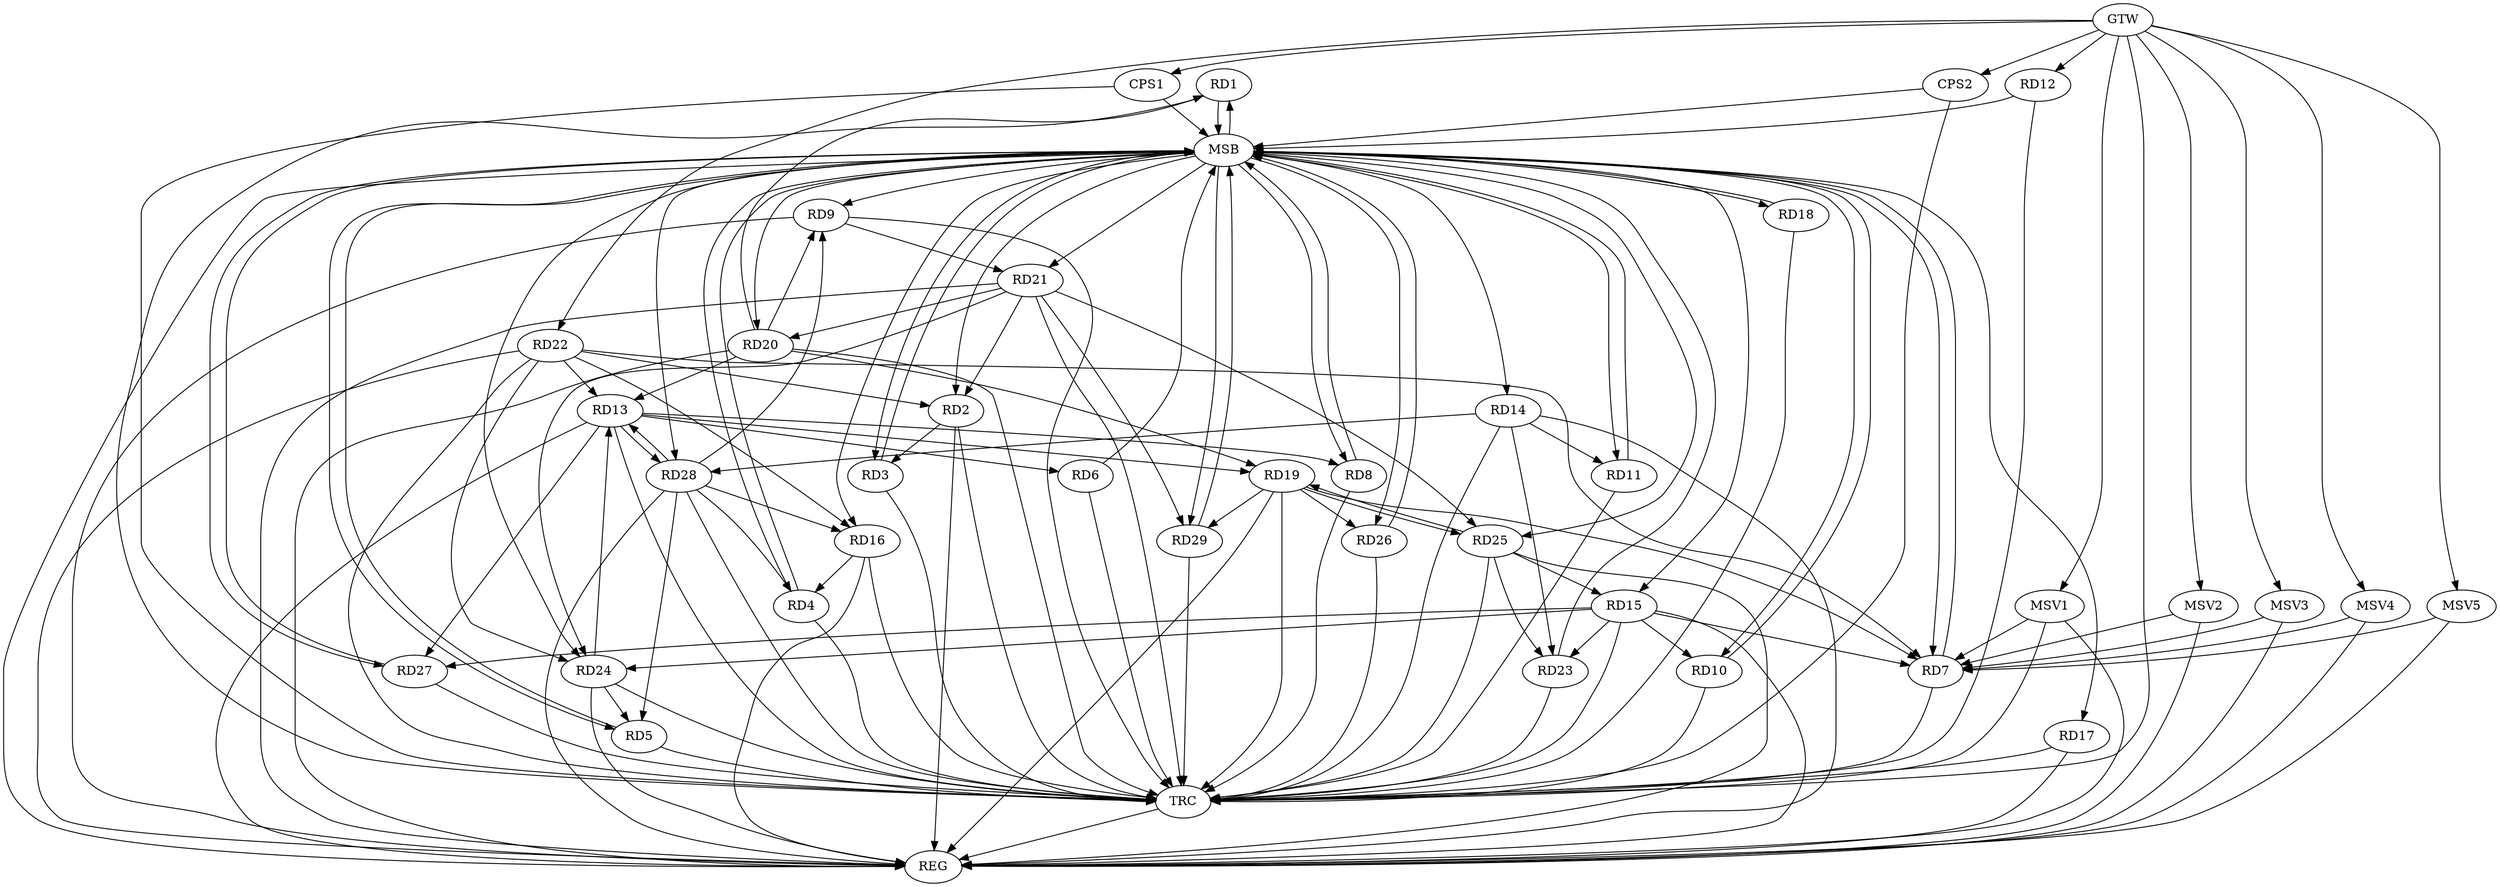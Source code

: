 strict digraph G {
  RD1 [ label="RD1" ];
  RD2 [ label="RD2" ];
  RD3 [ label="RD3" ];
  RD4 [ label="RD4" ];
  RD5 [ label="RD5" ];
  RD6 [ label="RD6" ];
  RD7 [ label="RD7" ];
  RD8 [ label="RD8" ];
  RD9 [ label="RD9" ];
  RD10 [ label="RD10" ];
  RD11 [ label="RD11" ];
  RD12 [ label="RD12" ];
  RD13 [ label="RD13" ];
  RD14 [ label="RD14" ];
  RD15 [ label="RD15" ];
  RD16 [ label="RD16" ];
  RD17 [ label="RD17" ];
  RD18 [ label="RD18" ];
  RD19 [ label="RD19" ];
  RD20 [ label="RD20" ];
  RD21 [ label="RD21" ];
  RD22 [ label="RD22" ];
  RD23 [ label="RD23" ];
  RD24 [ label="RD24" ];
  RD25 [ label="RD25" ];
  RD26 [ label="RD26" ];
  RD27 [ label="RD27" ];
  RD28 [ label="RD28" ];
  RD29 [ label="RD29" ];
  CPS1 [ label="CPS1" ];
  CPS2 [ label="CPS2" ];
  GTW [ label="GTW" ];
  REG [ label="REG" ];
  MSB [ label="MSB" ];
  TRC [ label="TRC" ];
  MSV1 [ label="MSV1" ];
  MSV2 [ label="MSV2" ];
  MSV3 [ label="MSV3" ];
  MSV4 [ label="MSV4" ];
  MSV5 [ label="MSV5" ];
  RD20 -> RD1;
  RD2 -> RD3;
  RD21 -> RD2;
  RD22 -> RD2;
  RD16 -> RD4;
  RD28 -> RD4;
  RD24 -> RD5;
  RD28 -> RD5;
  RD13 -> RD6;
  RD15 -> RD7;
  RD19 -> RD7;
  RD22 -> RD7;
  RD13 -> RD8;
  RD20 -> RD9;
  RD9 -> RD21;
  RD28 -> RD9;
  RD15 -> RD10;
  RD14 -> RD11;
  RD13 -> RD19;
  RD20 -> RD13;
  RD22 -> RD13;
  RD24 -> RD13;
  RD13 -> RD27;
  RD13 -> RD28;
  RD28 -> RD13;
  RD14 -> RD23;
  RD14 -> RD28;
  RD15 -> RD23;
  RD15 -> RD24;
  RD25 -> RD15;
  RD15 -> RD27;
  RD22 -> RD16;
  RD28 -> RD16;
  RD20 -> RD19;
  RD19 -> RD25;
  RD25 -> RD19;
  RD19 -> RD26;
  RD19 -> RD29;
  RD21 -> RD20;
  RD21 -> RD24;
  RD21 -> RD25;
  RD21 -> RD29;
  RD22 -> RD24;
  RD25 -> RD23;
  GTW -> RD12;
  GTW -> RD22;
  GTW -> CPS1;
  GTW -> CPS2;
  RD2 -> REG;
  RD9 -> REG;
  RD13 -> REG;
  RD14 -> REG;
  RD15 -> REG;
  RD16 -> REG;
  RD17 -> REG;
  RD19 -> REG;
  RD20 -> REG;
  RD21 -> REG;
  RD22 -> REG;
  RD24 -> REG;
  RD25 -> REG;
  RD28 -> REG;
  RD1 -> MSB;
  MSB -> RD26;
  MSB -> REG;
  RD3 -> MSB;
  MSB -> RD11;
  MSB -> RD15;
  MSB -> RD21;
  MSB -> RD29;
  RD4 -> MSB;
  MSB -> RD14;
  MSB -> RD20;
  RD5 -> MSB;
  MSB -> RD4;
  MSB -> RD9;
  RD6 -> MSB;
  MSB -> RD3;
  MSB -> RD28;
  RD7 -> MSB;
  MSB -> RD17;
  RD8 -> MSB;
  MSB -> RD10;
  MSB -> RD16;
  MSB -> RD18;
  MSB -> RD24;
  MSB -> RD25;
  RD10 -> MSB;
  RD11 -> MSB;
  MSB -> RD5;
  RD12 -> MSB;
  MSB -> RD2;
  RD18 -> MSB;
  RD23 -> MSB;
  MSB -> RD8;
  RD26 -> MSB;
  RD27 -> MSB;
  RD29 -> MSB;
  MSB -> RD1;
  MSB -> RD7;
  CPS1 -> MSB;
  CPS2 -> MSB;
  MSB -> RD27;
  RD1 -> TRC;
  RD2 -> TRC;
  RD3 -> TRC;
  RD4 -> TRC;
  RD5 -> TRC;
  RD6 -> TRC;
  RD7 -> TRC;
  RD8 -> TRC;
  RD9 -> TRC;
  RD10 -> TRC;
  RD11 -> TRC;
  RD12 -> TRC;
  RD13 -> TRC;
  RD14 -> TRC;
  RD15 -> TRC;
  RD16 -> TRC;
  RD17 -> TRC;
  RD18 -> TRC;
  RD19 -> TRC;
  RD20 -> TRC;
  RD21 -> TRC;
  RD22 -> TRC;
  RD23 -> TRC;
  RD24 -> TRC;
  RD25 -> TRC;
  RD26 -> TRC;
  RD27 -> TRC;
  RD28 -> TRC;
  RD29 -> TRC;
  CPS1 -> TRC;
  CPS2 -> TRC;
  GTW -> TRC;
  TRC -> REG;
  MSV1 -> RD7;
  GTW -> MSV1;
  MSV1 -> REG;
  MSV1 -> TRC;
  MSV2 -> RD7;
  GTW -> MSV2;
  MSV2 -> REG;
  MSV3 -> RD7;
  GTW -> MSV3;
  MSV3 -> REG;
  MSV4 -> RD7;
  MSV5 -> RD7;
  GTW -> MSV4;
  MSV4 -> REG;
  GTW -> MSV5;
  MSV5 -> REG;
}
